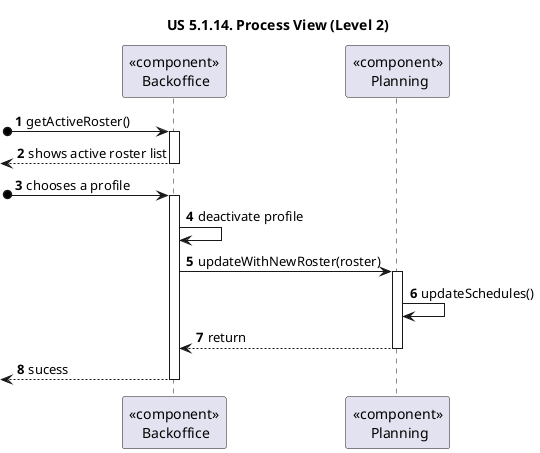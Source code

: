 @startuml
'https://plantuml.com/sequence-diagram

title "US 5.1.14. Process View (Level 2)"

autonumber

participant "<<component>>\n Backoffice" as BACK
participant "<<component>>\n Planning" as PLAN

[o-> BACK : getActiveRoster()
activate BACK

<-- BACK : shows active roster list
deactivate BACK

[o-> BACK : chooses a profile
activate BACK
BACK -> BACK : deactivate profile
BACK -> PLAN : updateWithNewRoster(roster)
activate PLAN

PLAN -> PLAN : updateSchedules()
PLAN --> BACK : return
deactivate PLAN

<-- BACK : sucess
deactivate BACK

@enduml